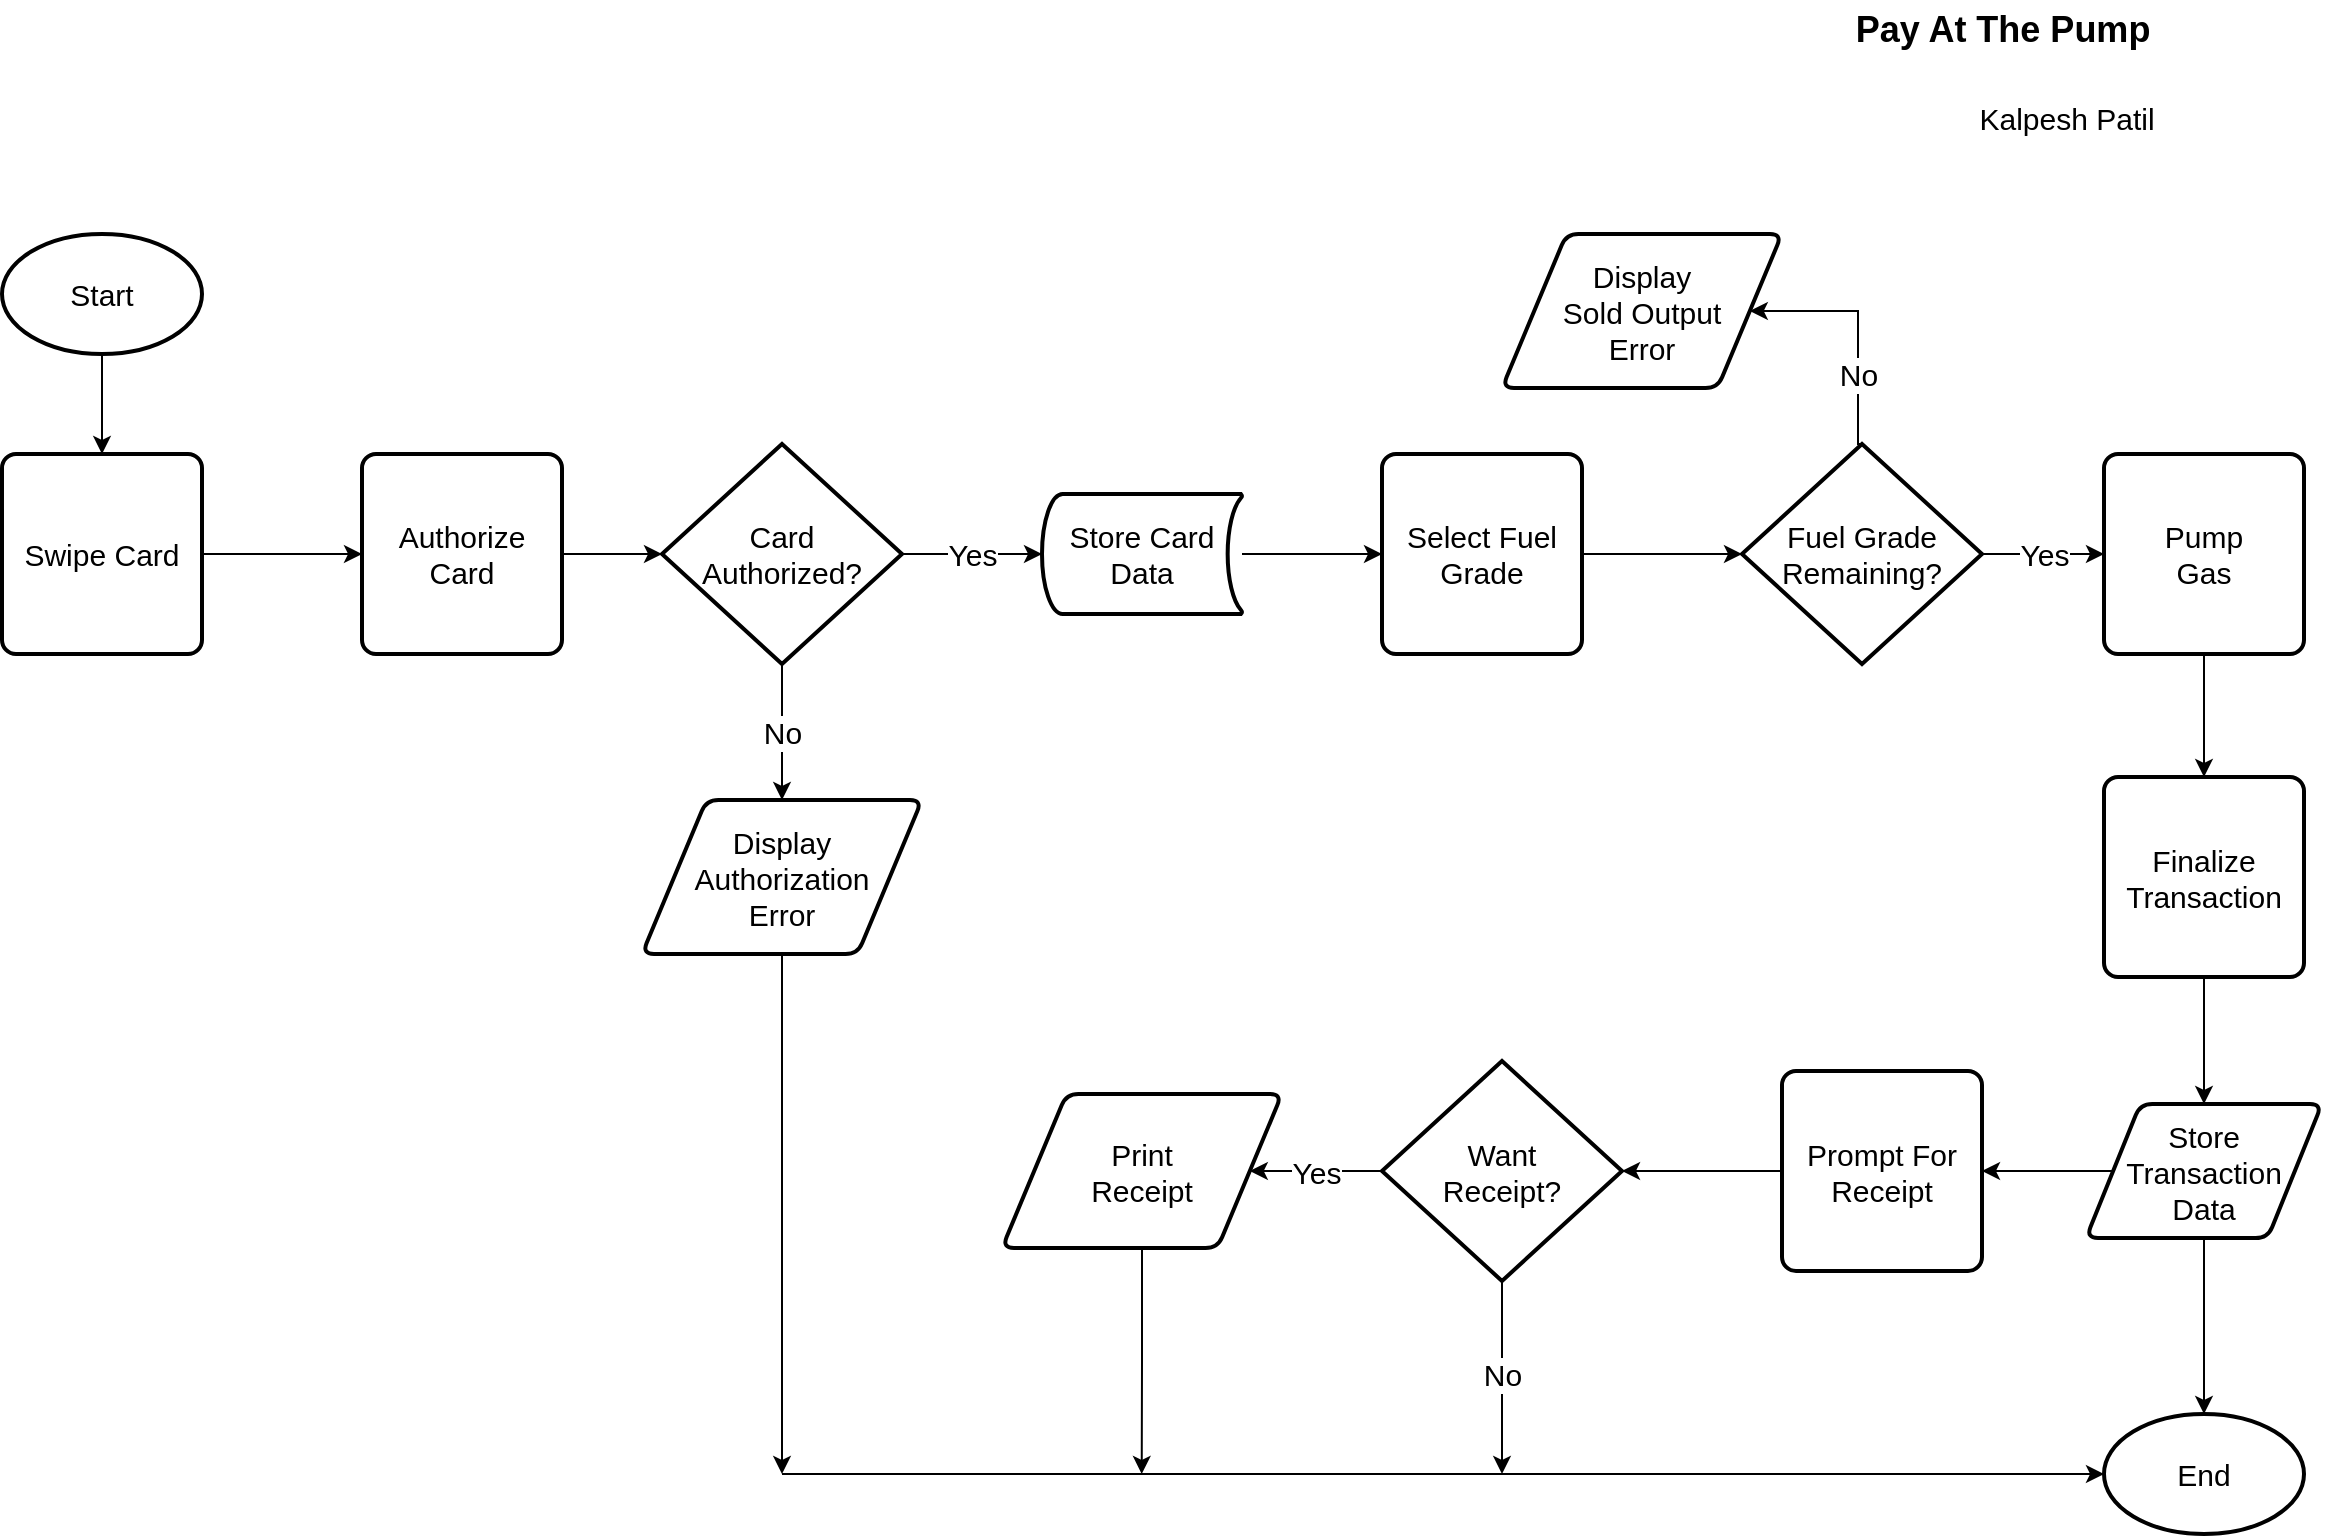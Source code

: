 <mxfile version="13.1.3" type="github">
  <diagram id="KfAL5sggltQANWSq1Kuy" name="PayAtThePump">
    <mxGraphModel dx="1231" dy="806" grid="1" gridSize="10" guides="1" tooltips="1" connect="1" arrows="1" fold="1" page="1" pageScale="1" pageWidth="1169" pageHeight="826" math="0" shadow="0">
      <root>
        <mxCell id="0" />
        <mxCell id="1" parent="0" />
        <mxCell id="nv5p08xHvAk0T2kQ8cHB-1" value="Pay At The Pump" style="text;html=1;align=center;verticalAlign=middle;resizable=0;points=[];autosize=1;fontSize=18;fontStyle=1" vertex="1" parent="1">
          <mxGeometry x="922" y="13" width="160" height="30" as="geometry" />
        </mxCell>
        <mxCell id="nv5p08xHvAk0T2kQ8cHB-2" value="Kalpesh Patil" style="text;html=1;align=center;verticalAlign=middle;resizable=0;points=[];autosize=1;fontSize=15;" vertex="1" parent="1">
          <mxGeometry x="984" y="62" width="100" height="20" as="geometry" />
        </mxCell>
        <mxCell id="nv5p08xHvAk0T2kQ8cHB-24" value="" style="edgeStyle=orthogonalEdgeStyle;rounded=0;orthogonalLoop=1;jettySize=auto;html=1;endArrow=classic;endFill=1;fontSize=15;" edge="1" parent="1" source="nv5p08xHvAk0T2kQ8cHB-3" target="nv5p08xHvAk0T2kQ8cHB-4">
          <mxGeometry relative="1" as="geometry" />
        </mxCell>
        <mxCell id="nv5p08xHvAk0T2kQ8cHB-3" value="Start" style="strokeWidth=2;html=1;shape=mxgraph.flowchart.start_1;whiteSpace=wrap;fontSize=15;" vertex="1" parent="1">
          <mxGeometry x="2" y="130" width="100" height="60" as="geometry" />
        </mxCell>
        <mxCell id="nv5p08xHvAk0T2kQ8cHB-25" value="" style="edgeStyle=orthogonalEdgeStyle;rounded=0;orthogonalLoop=1;jettySize=auto;html=1;endArrow=classic;endFill=1;fontSize=15;" edge="1" parent="1" source="nv5p08xHvAk0T2kQ8cHB-4" target="nv5p08xHvAk0T2kQ8cHB-5">
          <mxGeometry relative="1" as="geometry" />
        </mxCell>
        <mxCell id="nv5p08xHvAk0T2kQ8cHB-4" value="Swipe Card" style="rounded=1;whiteSpace=wrap;html=1;absoluteArcSize=1;arcSize=14;strokeWidth=2;fontSize=15;" vertex="1" parent="1">
          <mxGeometry x="2" y="240" width="100" height="100" as="geometry" />
        </mxCell>
        <mxCell id="nv5p08xHvAk0T2kQ8cHB-26" value="" style="edgeStyle=orthogonalEdgeStyle;rounded=0;orthogonalLoop=1;jettySize=auto;html=1;endArrow=classic;endFill=1;fontSize=15;" edge="1" parent="1" source="nv5p08xHvAk0T2kQ8cHB-5" target="nv5p08xHvAk0T2kQ8cHB-6">
          <mxGeometry relative="1" as="geometry" />
        </mxCell>
        <mxCell id="nv5p08xHvAk0T2kQ8cHB-5" value="Authorize Card" style="rounded=1;whiteSpace=wrap;html=1;absoluteArcSize=1;arcSize=14;strokeWidth=2;fontSize=15;" vertex="1" parent="1">
          <mxGeometry x="182" y="240" width="100" height="100" as="geometry" />
        </mxCell>
        <mxCell id="nv5p08xHvAk0T2kQ8cHB-27" value="Yes" style="edgeStyle=orthogonalEdgeStyle;rounded=0;orthogonalLoop=1;jettySize=auto;html=1;endArrow=classic;endFill=1;fontSize=15;" edge="1" parent="1" source="nv5p08xHvAk0T2kQ8cHB-6" target="nv5p08xHvAk0T2kQ8cHB-9">
          <mxGeometry relative="1" as="geometry" />
        </mxCell>
        <mxCell id="nv5p08xHvAk0T2kQ8cHB-28" value="No" style="edgeStyle=orthogonalEdgeStyle;rounded=0;orthogonalLoop=1;jettySize=auto;html=1;endArrow=classic;endFill=1;fontSize=15;" edge="1" parent="1" source="nv5p08xHvAk0T2kQ8cHB-6" target="nv5p08xHvAk0T2kQ8cHB-8">
          <mxGeometry relative="1" as="geometry" />
        </mxCell>
        <mxCell id="nv5p08xHvAk0T2kQ8cHB-6" value="&lt;div&gt;Card&lt;/div&gt;&lt;div&gt;Authorized?&lt;br&gt;&lt;/div&gt;" style="strokeWidth=2;html=1;shape=mxgraph.flowchart.decision;whiteSpace=wrap;fontSize=15;" vertex="1" parent="1">
          <mxGeometry x="332" y="235" width="120" height="110" as="geometry" />
        </mxCell>
        <mxCell id="nv5p08xHvAk0T2kQ8cHB-39" value="Yes" style="edgeStyle=orthogonalEdgeStyle;rounded=0;orthogonalLoop=1;jettySize=auto;html=1;exitX=0;exitY=0.5;exitDx=0;exitDy=0;exitPerimeter=0;entryX=1;entryY=0.5;entryDx=0;entryDy=0;endArrow=classic;endFill=1;fontSize=15;" edge="1" parent="1" source="nv5p08xHvAk0T2kQ8cHB-20" target="nv5p08xHvAk0T2kQ8cHB-22">
          <mxGeometry relative="1" as="geometry" />
        </mxCell>
        <mxCell id="nv5p08xHvAk0T2kQ8cHB-41" value="No" style="edgeStyle=orthogonalEdgeStyle;rounded=0;orthogonalLoop=1;jettySize=auto;html=1;exitX=0.5;exitY=1;exitDx=0;exitDy=0;exitPerimeter=0;endArrow=classic;endFill=1;fontSize=15;" edge="1" parent="1" source="nv5p08xHvAk0T2kQ8cHB-20">
          <mxGeometry x="-0.036" relative="1" as="geometry">
            <mxPoint x="752" y="750" as="targetPoint" />
            <mxPoint y="-1" as="offset" />
          </mxGeometry>
        </mxCell>
        <mxCell id="nv5p08xHvAk0T2kQ8cHB-20" value="&lt;div&gt;Want&lt;/div&gt;&lt;div&gt;Receipt?&lt;br&gt;&lt;/div&gt;" style="strokeWidth=2;html=1;shape=mxgraph.flowchart.decision;whiteSpace=wrap;fontSize=15;" vertex="1" parent="1">
          <mxGeometry x="692" y="543.5" width="120" height="110" as="geometry" />
        </mxCell>
        <mxCell id="nv5p08xHvAk0T2kQ8cHB-36" value="Yes" style="edgeStyle=orthogonalEdgeStyle;rounded=0;orthogonalLoop=1;jettySize=auto;html=1;endArrow=classic;endFill=1;fontSize=15;" edge="1" parent="1" source="nv5p08xHvAk0T2kQ8cHB-14" target="nv5p08xHvAk0T2kQ8cHB-32">
          <mxGeometry relative="1" as="geometry" />
        </mxCell>
        <mxCell id="nv5p08xHvAk0T2kQ8cHB-38" value="No" style="edgeStyle=orthogonalEdgeStyle;rounded=0;orthogonalLoop=1;jettySize=auto;html=1;exitX=0.5;exitY=0;exitDx=0;exitDy=0;exitPerimeter=0;entryX=1;entryY=0.5;entryDx=0;entryDy=0;endArrow=classic;endFill=1;fontSize=15;" edge="1" parent="1" source="nv5p08xHvAk0T2kQ8cHB-14" target="nv5p08xHvAk0T2kQ8cHB-13">
          <mxGeometry x="-0.378" relative="1" as="geometry">
            <Array as="points">
              <mxPoint x="930" y="235" />
              <mxPoint x="930" y="169" />
            </Array>
            <mxPoint y="1" as="offset" />
          </mxGeometry>
        </mxCell>
        <mxCell id="nv5p08xHvAk0T2kQ8cHB-14" value="&lt;div&gt;Fuel Grade&lt;/div&gt;&lt;div&gt;Remaining?&lt;br&gt;&lt;/div&gt;" style="strokeWidth=2;html=1;shape=mxgraph.flowchart.decision;whiteSpace=wrap;fontSize=15;" vertex="1" parent="1">
          <mxGeometry x="872" y="235" width="120" height="110" as="geometry" />
        </mxCell>
        <mxCell id="nv5p08xHvAk0T2kQ8cHB-44" style="edgeStyle=orthogonalEdgeStyle;rounded=0;orthogonalLoop=1;jettySize=auto;html=1;exitX=0.5;exitY=1;exitDx=0;exitDy=0;endArrow=classic;endFill=1;fontSize=15;" edge="1" parent="1" source="nv5p08xHvAk0T2kQ8cHB-8">
          <mxGeometry relative="1" as="geometry">
            <mxPoint x="392" y="750" as="targetPoint" />
            <Array as="points">
              <mxPoint x="392" y="750" />
            </Array>
          </mxGeometry>
        </mxCell>
        <mxCell id="nv5p08xHvAk0T2kQ8cHB-8" value="&lt;div&gt;Display&lt;/div&gt;&lt;div&gt;Authorization&lt;/div&gt;&lt;div&gt;Error&lt;br&gt;&lt;/div&gt;" style="shape=parallelogram;html=1;strokeWidth=2;perimeter=parallelogramPerimeter;whiteSpace=wrap;rounded=1;arcSize=12;size=0.23;fontSize=15;" vertex="1" parent="1">
          <mxGeometry x="322" y="413" width="140" height="77" as="geometry" />
        </mxCell>
        <mxCell id="nv5p08xHvAk0T2kQ8cHB-45" style="edgeStyle=orthogonalEdgeStyle;rounded=0;orthogonalLoop=1;jettySize=auto;html=1;exitX=0.5;exitY=1;exitDx=0;exitDy=0;endArrow=classic;endFill=1;fontSize=15;" edge="1" parent="1" source="nv5p08xHvAk0T2kQ8cHB-22">
          <mxGeometry relative="1" as="geometry">
            <mxPoint x="571.857" y="750" as="targetPoint" />
          </mxGeometry>
        </mxCell>
        <mxCell id="nv5p08xHvAk0T2kQ8cHB-22" value="&lt;div&gt;Print&lt;/div&gt;&lt;div&gt;Receipt&lt;br&gt;&lt;/div&gt;" style="shape=parallelogram;html=1;strokeWidth=2;perimeter=parallelogramPerimeter;whiteSpace=wrap;rounded=1;arcSize=12;size=0.23;fontSize=15;" vertex="1" parent="1">
          <mxGeometry x="502" y="560" width="140" height="77" as="geometry" />
        </mxCell>
        <mxCell id="nv5p08xHvAk0T2kQ8cHB-47" style="edgeStyle=orthogonalEdgeStyle;rounded=0;orthogonalLoop=1;jettySize=auto;html=1;exitX=0;exitY=0.5;exitDx=0;exitDy=0;entryX=1;entryY=0.5;entryDx=0;entryDy=0;endArrow=classic;endFill=1;fontSize=15;" edge="1" parent="1" source="nv5p08xHvAk0T2kQ8cHB-18" target="nv5p08xHvAk0T2kQ8cHB-19">
          <mxGeometry relative="1" as="geometry" />
        </mxCell>
        <mxCell id="nv5p08xHvAk0T2kQ8cHB-48" style="edgeStyle=orthogonalEdgeStyle;rounded=0;orthogonalLoop=1;jettySize=auto;html=1;exitX=0.5;exitY=1;exitDx=0;exitDy=0;entryX=0.5;entryY=0;entryDx=0;entryDy=0;entryPerimeter=0;endArrow=classic;endFill=1;fontSize=15;" edge="1" parent="1" source="nv5p08xHvAk0T2kQ8cHB-18" target="nv5p08xHvAk0T2kQ8cHB-23">
          <mxGeometry relative="1" as="geometry" />
        </mxCell>
        <mxCell id="nv5p08xHvAk0T2kQ8cHB-18" value="&lt;div&gt;Store&lt;/div&gt;&lt;div&gt;Transaction&lt;/div&gt;&lt;div&gt;Data&lt;br&gt;&lt;/div&gt;" style="shape=parallelogram;html=1;strokeWidth=2;perimeter=parallelogramPerimeter;whiteSpace=wrap;rounded=1;arcSize=12;size=0.23;fontSize=15;" vertex="1" parent="1">
          <mxGeometry x="1044" y="565" width="118" height="67" as="geometry" />
        </mxCell>
        <mxCell id="nv5p08xHvAk0T2kQ8cHB-13" value="&lt;div&gt;Display&lt;/div&gt;&lt;div&gt;Sold Output&lt;br&gt;&lt;/div&gt;&lt;div&gt;Error&lt;br&gt;&lt;/div&gt;" style="shape=parallelogram;html=1;strokeWidth=2;perimeter=parallelogramPerimeter;whiteSpace=wrap;rounded=1;arcSize=12;size=0.23;fontSize=15;" vertex="1" parent="1">
          <mxGeometry x="752" y="130" width="140" height="77" as="geometry" />
        </mxCell>
        <mxCell id="nv5p08xHvAk0T2kQ8cHB-29" value="" style="edgeStyle=orthogonalEdgeStyle;rounded=0;orthogonalLoop=1;jettySize=auto;html=1;endArrow=classic;endFill=1;fontSize=15;" edge="1" parent="1" source="nv5p08xHvAk0T2kQ8cHB-9" target="nv5p08xHvAk0T2kQ8cHB-10">
          <mxGeometry relative="1" as="geometry" />
        </mxCell>
        <mxCell id="nv5p08xHvAk0T2kQ8cHB-9" value="&lt;div&gt;Store Card&lt;/div&gt;&lt;div&gt;Data&lt;br&gt;&lt;/div&gt;" style="strokeWidth=2;html=1;shape=mxgraph.flowchart.stored_data;whiteSpace=wrap;fontSize=15;" vertex="1" parent="1">
          <mxGeometry x="522" y="260" width="100" height="60" as="geometry" />
        </mxCell>
        <mxCell id="nv5p08xHvAk0T2kQ8cHB-31" value="" style="edgeStyle=orthogonalEdgeStyle;rounded=0;orthogonalLoop=1;jettySize=auto;html=1;endArrow=classic;endFill=1;fontSize=15;" edge="1" parent="1" source="nv5p08xHvAk0T2kQ8cHB-10" target="nv5p08xHvAk0T2kQ8cHB-14">
          <mxGeometry relative="1" as="geometry" />
        </mxCell>
        <mxCell id="nv5p08xHvAk0T2kQ8cHB-10" value="&lt;div&gt;Select Fuel&lt;/div&gt;&lt;div&gt;Grade&lt;br&gt;&lt;/div&gt;" style="rounded=1;whiteSpace=wrap;html=1;absoluteArcSize=1;arcSize=14;strokeWidth=2;fontSize=15;" vertex="1" parent="1">
          <mxGeometry x="692" y="240" width="100" height="100" as="geometry" />
        </mxCell>
        <mxCell id="nv5p08xHvAk0T2kQ8cHB-33" value="" style="edgeStyle=orthogonalEdgeStyle;rounded=0;orthogonalLoop=1;jettySize=auto;html=1;endArrow=classic;endFill=1;fontSize=15;" edge="1" parent="1" source="nv5p08xHvAk0T2kQ8cHB-32" target="nv5p08xHvAk0T2kQ8cHB-17">
          <mxGeometry relative="1" as="geometry" />
        </mxCell>
        <mxCell id="nv5p08xHvAk0T2kQ8cHB-32" value="&lt;div&gt;Pump&lt;/div&gt;&lt;div&gt;Gas&lt;br&gt;&lt;/div&gt;" style="rounded=1;whiteSpace=wrap;html=1;absoluteArcSize=1;arcSize=14;strokeWidth=2;fontSize=15;" vertex="1" parent="1">
          <mxGeometry x="1053" y="240" width="100" height="100" as="geometry" />
        </mxCell>
        <mxCell id="nv5p08xHvAk0T2kQ8cHB-34" value="" style="edgeStyle=orthogonalEdgeStyle;rounded=0;orthogonalLoop=1;jettySize=auto;html=1;endArrow=classic;endFill=1;fontSize=15;" edge="1" parent="1" source="nv5p08xHvAk0T2kQ8cHB-17" target="nv5p08xHvAk0T2kQ8cHB-18">
          <mxGeometry relative="1" as="geometry" />
        </mxCell>
        <mxCell id="nv5p08xHvAk0T2kQ8cHB-17" value="&lt;div&gt;Finalize&lt;/div&gt;&lt;div&gt;Transaction&lt;br&gt;&lt;/div&gt;" style="rounded=1;whiteSpace=wrap;html=1;absoluteArcSize=1;arcSize=14;strokeWidth=2;fontSize=15;" vertex="1" parent="1">
          <mxGeometry x="1053" y="401.5" width="100" height="100" as="geometry" />
        </mxCell>
        <mxCell id="nv5p08xHvAk0T2kQ8cHB-40" style="edgeStyle=orthogonalEdgeStyle;rounded=0;orthogonalLoop=1;jettySize=auto;html=1;exitX=0;exitY=0.5;exitDx=0;exitDy=0;entryX=1;entryY=0.5;entryDx=0;entryDy=0;entryPerimeter=0;endArrow=classic;endFill=1;fontSize=15;" edge="1" parent="1" source="nv5p08xHvAk0T2kQ8cHB-19" target="nv5p08xHvAk0T2kQ8cHB-20">
          <mxGeometry relative="1" as="geometry" />
        </mxCell>
        <mxCell id="nv5p08xHvAk0T2kQ8cHB-19" value="Prompt For Receipt" style="rounded=1;whiteSpace=wrap;html=1;absoluteArcSize=1;arcSize=14;strokeWidth=2;fontSize=15;" vertex="1" parent="1">
          <mxGeometry x="892" y="548.5" width="100" height="100" as="geometry" />
        </mxCell>
        <mxCell id="nv5p08xHvAk0T2kQ8cHB-23" value="End" style="strokeWidth=2;html=1;shape=mxgraph.flowchart.start_1;whiteSpace=wrap;fontSize=15;" vertex="1" parent="1">
          <mxGeometry x="1053" y="720" width="100" height="60" as="geometry" />
        </mxCell>
        <mxCell id="nv5p08xHvAk0T2kQ8cHB-46" value="" style="endArrow=classic;html=1;fontSize=15;entryX=0;entryY=0.5;entryDx=0;entryDy=0;entryPerimeter=0;endFill=1;" edge="1" parent="1" target="nv5p08xHvAk0T2kQ8cHB-23">
          <mxGeometry width="50" height="50" relative="1" as="geometry">
            <mxPoint x="392" y="750" as="sourcePoint" />
            <mxPoint x="612" y="710" as="targetPoint" />
          </mxGeometry>
        </mxCell>
      </root>
    </mxGraphModel>
  </diagram>
</mxfile>
